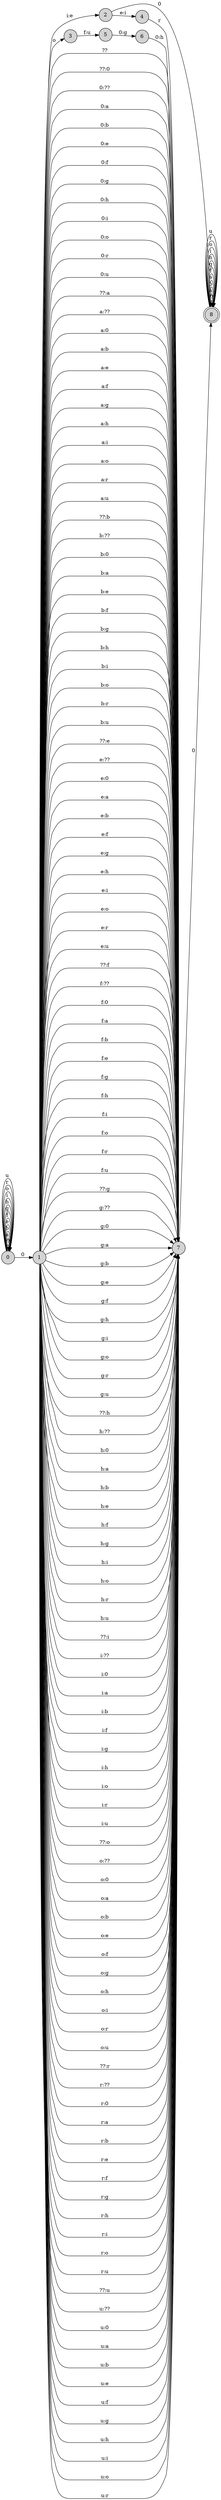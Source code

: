 // This graph generated with hfst-fst2txt blah
digraph H {
rankdir = LR;
node [shape=doublecircle,style=filled] 8
node [shape=circle,style=filled] 0
node [shape=circle,style=filled] 1
node [shape=circle,style=filled] 2
node [shape=circle,style=filled] 3
node [shape=circle,style=filled] 4
node [shape=circle,style=filled] 5
node [shape=circle,style=filled] 6
node [shape=circle,style=filled] 7
0 -> 0 [label="?? "];
0 -> 0 [label="a "];
0 -> 0 [label="b "];
0 -> 0 [label="e "];
0 -> 0 [label="f "];
0 -> 0 [label="g "];
0 -> 0 [label="h "];
0 -> 0 [label="i "];
0 -> 0 [label="o "];
0 -> 0 [label="r "];
0 -> 0 [label="u "];
0 -> 1 [label="0 "];
1 -> 2 [label="i:e "];
1 -> 3 [label="o "];
1 -> 7 [label="?? "];
1 -> 7 [label="??:0 "];
1 -> 7 [label="0:?? "];
1 -> 7 [label="0:a "];
1 -> 7 [label="0:b "];
1 -> 7 [label="0:e "];
1 -> 7 [label="0:f "];
1 -> 7 [label="0:g "];
1 -> 7 [label="0:h "];
1 -> 7 [label="0:i "];
1 -> 7 [label="0:o "];
1 -> 7 [label="0:r "];
1 -> 7 [label="0:u "];
1 -> 7 [label="??:a "];
1 -> 7 [label="a:?? "];
1 -> 7 [label="a:0 "];
1 -> 7 [label="a:b "];
1 -> 7 [label="a:e "];
1 -> 7 [label="a:f "];
1 -> 7 [label="a:g "];
1 -> 7 [label="a:h "];
1 -> 7 [label="a:i "];
1 -> 7 [label="a:o "];
1 -> 7 [label="a:r "];
1 -> 7 [label="a:u "];
1 -> 7 [label="??:b "];
1 -> 7 [label="b:?? "];
1 -> 7 [label="b:0 "];
1 -> 7 [label="b:a "];
1 -> 7 [label="b:e "];
1 -> 7 [label="b:f "];
1 -> 7 [label="b:g "];
1 -> 7 [label="b:h "];
1 -> 7 [label="b:i "];
1 -> 7 [label="b:o "];
1 -> 7 [label="b:r "];
1 -> 7 [label="b:u "];
1 -> 7 [label="??:e "];
1 -> 7 [label="e:?? "];
1 -> 7 [label="e:0 "];
1 -> 7 [label="e:a "];
1 -> 7 [label="e:b "];
1 -> 7 [label="e:f "];
1 -> 7 [label="e:g "];
1 -> 7 [label="e:h "];
1 -> 7 [label="e:i "];
1 -> 7 [label="e:o "];
1 -> 7 [label="e:r "];
1 -> 7 [label="e:u "];
1 -> 7 [label="??:f "];
1 -> 7 [label="f:?? "];
1 -> 7 [label="f:0 "];
1 -> 7 [label="f:a "];
1 -> 7 [label="f:b "];
1 -> 7 [label="f:e "];
1 -> 7 [label="f:g "];
1 -> 7 [label="f:h "];
1 -> 7 [label="f:i "];
1 -> 7 [label="f:o "];
1 -> 7 [label="f:r "];
1 -> 7 [label="f:u "];
1 -> 7 [label="??:g "];
1 -> 7 [label="g:?? "];
1 -> 7 [label="g:0 "];
1 -> 7 [label="g:a "];
1 -> 7 [label="g:b "];
1 -> 7 [label="g:e "];
1 -> 7 [label="g:f "];
1 -> 7 [label="g:h "];
1 -> 7 [label="g:i "];
1 -> 7 [label="g:o "];
1 -> 7 [label="g:r "];
1 -> 7 [label="g:u "];
1 -> 7 [label="??:h "];
1 -> 7 [label="h:?? "];
1 -> 7 [label="h:0 "];
1 -> 7 [label="h:a "];
1 -> 7 [label="h:b "];
1 -> 7 [label="h:e "];
1 -> 7 [label="h:f "];
1 -> 7 [label="h:g "];
1 -> 7 [label="h:i "];
1 -> 7 [label="h:o "];
1 -> 7 [label="h:r "];
1 -> 7 [label="h:u "];
1 -> 7 [label="??:i "];
1 -> 7 [label="i:?? "];
1 -> 7 [label="i:0 "];
1 -> 7 [label="i:a "];
1 -> 7 [label="i:b "];
1 -> 7 [label="i:f "];
1 -> 7 [label="i:g "];
1 -> 7 [label="i:h "];
1 -> 7 [label="i:o "];
1 -> 7 [label="i:r "];
1 -> 7 [label="i:u "];
1 -> 7 [label="??:o "];
1 -> 7 [label="o:?? "];
1 -> 7 [label="o:0 "];
1 -> 7 [label="o:a "];
1 -> 7 [label="o:b "];
1 -> 7 [label="o:e "];
1 -> 7 [label="o:f "];
1 -> 7 [label="o:g "];
1 -> 7 [label="o:h "];
1 -> 7 [label="o:i "];
1 -> 7 [label="o:r "];
1 -> 7 [label="o:u "];
1 -> 7 [label="??:r "];
1 -> 7 [label="r:?? "];
1 -> 7 [label="r:0 "];
1 -> 7 [label="r:a "];
1 -> 7 [label="r:b "];
1 -> 7 [label="r:e "];
1 -> 7 [label="r:f "];
1 -> 7 [label="r:g "];
1 -> 7 [label="r:h "];
1 -> 7 [label="r:i "];
1 -> 7 [label="r:o "];
1 -> 7 [label="r:u "];
1 -> 7 [label="??:u "];
1 -> 7 [label="u:?? "];
1 -> 7 [label="u:0 "];
1 -> 7 [label="u:a "];
1 -> 7 [label="u:b "];
1 -> 7 [label="u:e "];
1 -> 7 [label="u:f "];
1 -> 7 [label="u:g "];
1 -> 7 [label="u:h "];
1 -> 7 [label="u:i "];
1 -> 7 [label="u:o "];
1 -> 7 [label="u:r "];
2 -> 4 [label="e:i "];
2 -> 8 [label="0 "];
3 -> 5 [label="f:u "];
4 -> 7 [label="r "];
5 -> 6 [label="0:g "];
6 -> 7 [label="0:h "];
7 -> 8 [label="0 "];
8 -> 8 [label="?? "];
8 -> 8 [label="a "];
8 -> 8 [label="b "];
8 -> 8 [label="e "];
8 -> 8 [label="f "];
8 -> 8 [label="g "];
8 -> 8 [label="h "];
8 -> 8 [label="i "];
8 -> 8 [label="o "];
8 -> 8 [label="r "];
8 -> 8 [label="u "];
}
